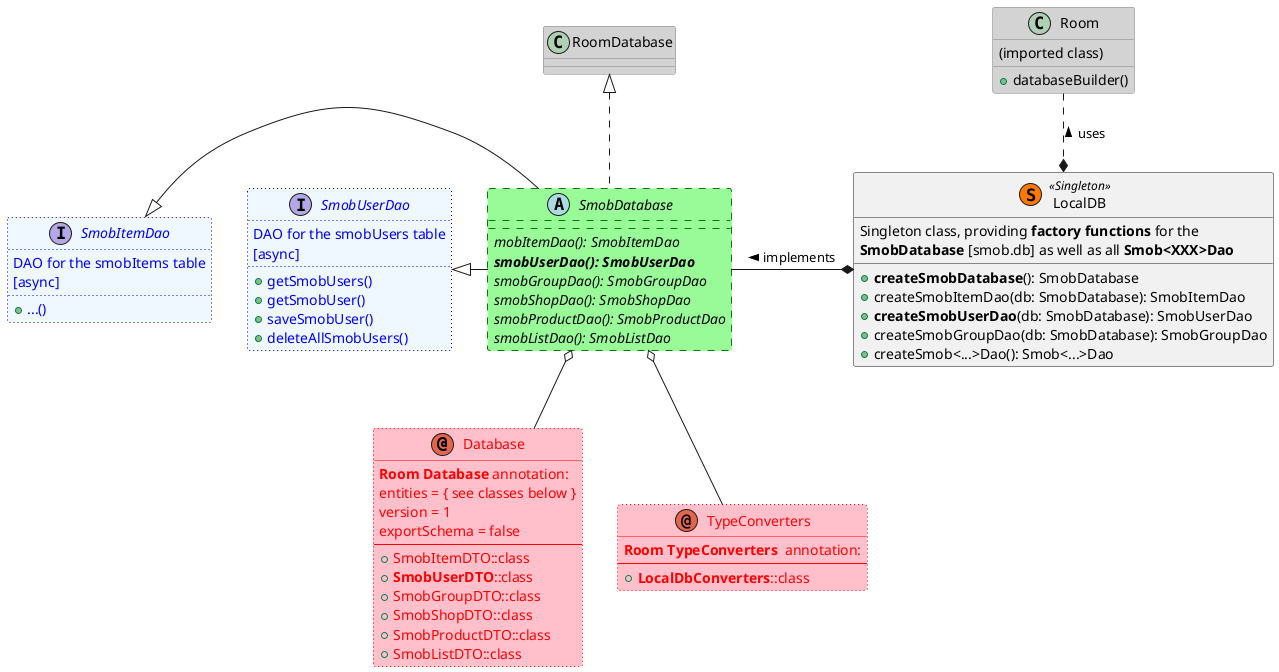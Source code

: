 @startuml
annotation Database #pink;line:red;line.dotted;text:red {
    **Room Database** annotation:
    entities = { see classes below }
    version = 1
    exportSchema = false
    ---
  +SmobItemDTO::class
  +**SmobUserDTO**::class
  +SmobGroupDTO::class
  +SmobShopDTO::class
  +SmobProductDTO::class
  +SmobListDTO::class
}

annotation TypeConverters #pink;line:red;line.dotted;text:red {
    **Room TypeConverters ** annotation:
    ---
  +**LocalDbConverters**::class
}

interface SmobUserDao #aliceblue;line:blue;line.dotted;text:blue {
  DAO for the smobUsers table
  [async]
  +getSmobUsers()
  +getSmobUser()
  +saveSmobUser()
  +deleteAllSmobUsers()
}

interface SmobItemDao #aliceblue;line:blue;line.dotted;text:blue {
  DAO for the smobItems table
  [async]
  +...()
}

abstract SmobDatabase #palegreen ##[dashed]green implements RoomDatabase {
  {abstract} mobItemDao(): SmobItemDao
  {abstract} **smobUserDao(): SmobUserDao**
  {abstract} smobGroupDao(): SmobGroupDao
  {abstract} smobShopDao(): SmobShopDao
  {abstract} smobProductDao(): SmobProductDao
  {abstract} smobListDao(): SmobListDao
}

class RoomDatabase #lightgray ##gray

class LocalDB << (S,#FF7700) Singleton >> {
  Singleton class, providing **factory functions** for the
  **SmobDatabase** [smob.db] as well as all **Smob<XXX>Dao**

  +**createSmobDatabase**(): SmobDatabase
  +createSmobItemDao(db: SmobDatabase): SmobItemDao
  +**createSmobUserDao**(db: SmobDatabase): SmobUserDao
  +createSmobGroupDao(db: SmobDatabase): SmobGroupDao
  +createSmob<...>Dao(): Smob<...>Dao
}

class Room #lightgray ##gray {
 {field} (imported class)
 + databaseBuilder()
 }

LocalDB *-left- SmobDatabase : implements >
LocalDB *.up. Room : uses >

together {
SmobDatabase o-down- Database
SmobDatabase o-down- TypeConverters
}

together {
    SmobDatabase -left-|> SmobUserDao
    SmobDatabase -left-|> SmobItemDao
}
@enduml